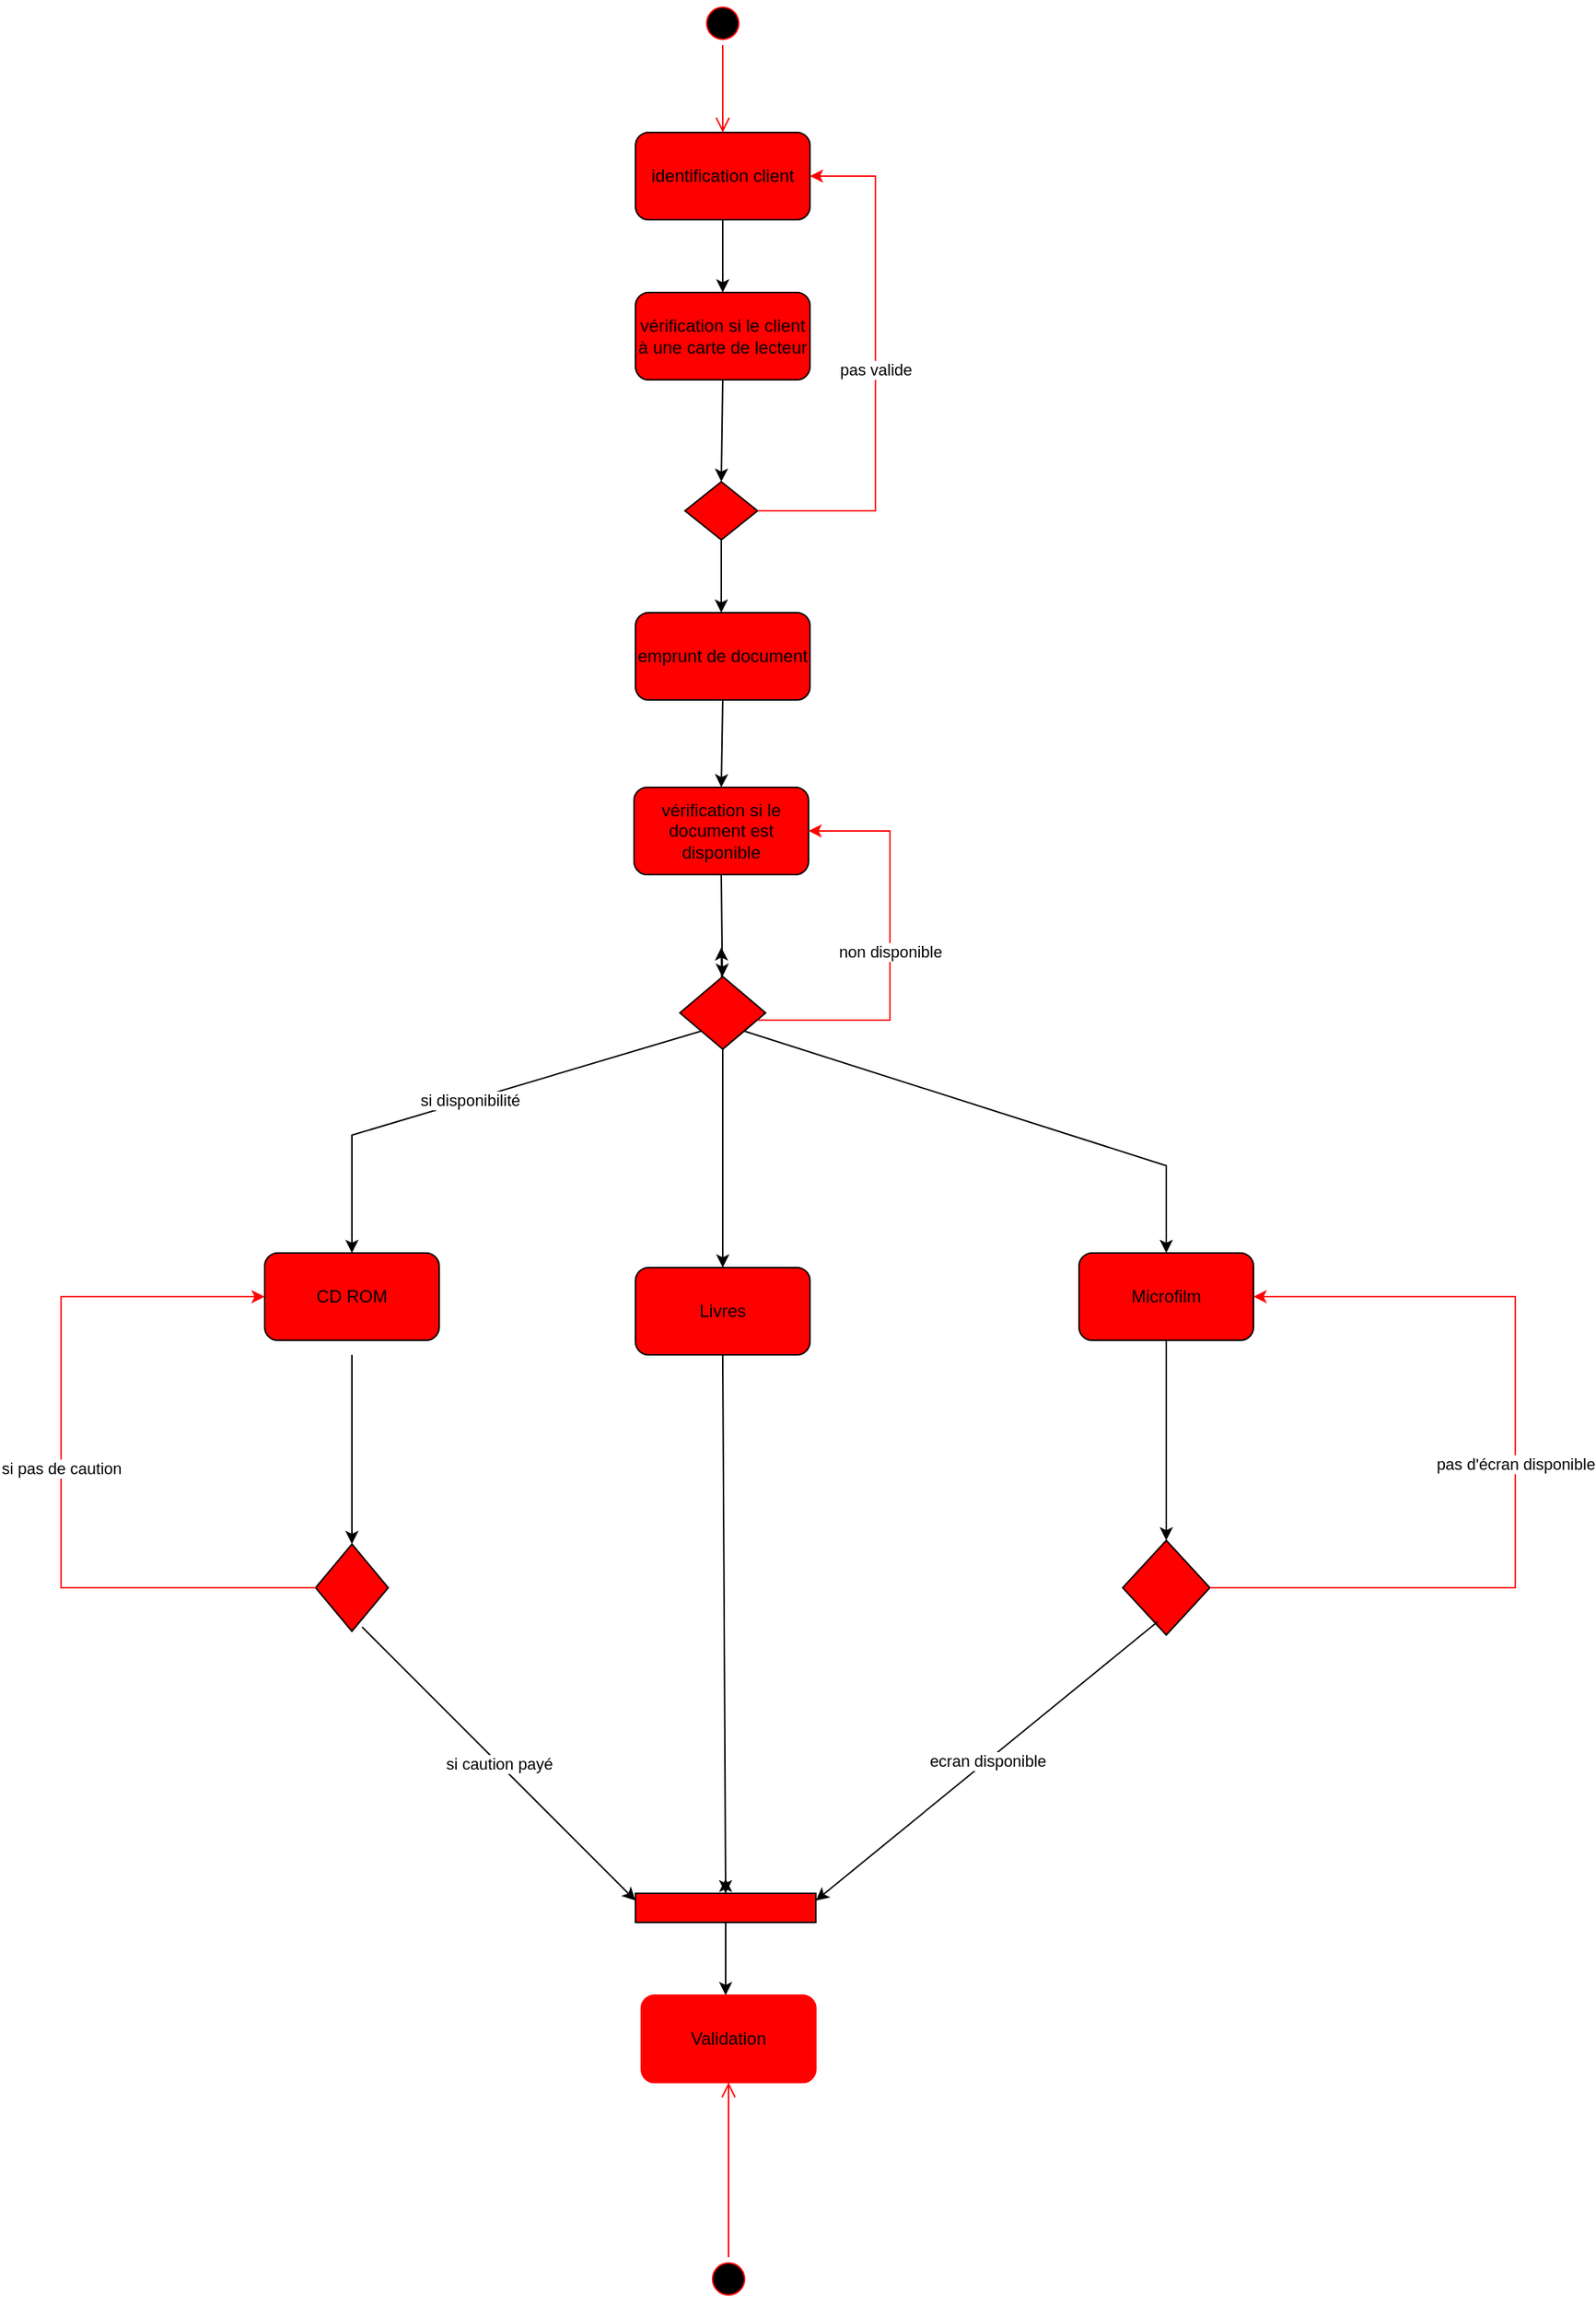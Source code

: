 <mxfile version="21.2.1" type="device">
  <diagram name="Page-1" id="sIFnc93F_6XYgqsYrBrt">
    <mxGraphModel dx="2427" dy="843" grid="1" gridSize="10" guides="1" tooltips="1" connect="1" arrows="1" fold="1" page="1" pageScale="1" pageWidth="827" pageHeight="1169" math="0" shadow="0">
      <root>
        <mxCell id="0" />
        <mxCell id="1" parent="0" />
        <mxCell id="KMdQ61o96O0NSZiR8tAn-4" value="" style="ellipse;html=1;shape=startState;fillColor=#000000;strokeColor=#ff0000;" parent="1" vertex="1">
          <mxGeometry x="400" y="390" width="30" height="30" as="geometry" />
        </mxCell>
        <mxCell id="KMdQ61o96O0NSZiR8tAn-5" value="" style="edgeStyle=orthogonalEdgeStyle;html=1;verticalAlign=bottom;endArrow=open;endSize=8;strokeColor=#ff0000;rounded=0;fillColor=#FF0000;" parent="1" source="KMdQ61o96O0NSZiR8tAn-4" edge="1">
          <mxGeometry relative="1" as="geometry">
            <mxPoint x="415" y="480" as="targetPoint" />
            <Array as="points">
              <mxPoint x="410" y="410" />
              <mxPoint x="410" y="410" />
            </Array>
          </mxGeometry>
        </mxCell>
        <mxCell id="7n05vyCA2-Po9lPvBjHT-1" value="identification client" style="rounded=1;whiteSpace=wrap;html=1;fillColor=#FF0000;" vertex="1" parent="1">
          <mxGeometry x="355" y="480" width="120" height="60" as="geometry" />
        </mxCell>
        <mxCell id="7n05vyCA2-Po9lPvBjHT-2" value="" style="endArrow=classic;html=1;rounded=0;exitX=0.5;exitY=1;exitDx=0;exitDy=0;fillColor=#FF0000;" edge="1" parent="1" source="7n05vyCA2-Po9lPvBjHT-1">
          <mxGeometry width="50" height="50" relative="1" as="geometry">
            <mxPoint x="390" y="580" as="sourcePoint" />
            <mxPoint x="415" y="590" as="targetPoint" />
          </mxGeometry>
        </mxCell>
        <mxCell id="7n05vyCA2-Po9lPvBjHT-3" value="vérification si le client à une carte de lecteur" style="rounded=1;whiteSpace=wrap;html=1;fillColor=#FF0000;" vertex="1" parent="1">
          <mxGeometry x="355" y="590" width="120" height="60" as="geometry" />
        </mxCell>
        <mxCell id="7n05vyCA2-Po9lPvBjHT-4" value="" style="endArrow=classic;html=1;rounded=0;exitX=0.5;exitY=1;exitDx=0;exitDy=0;entryX=0.5;entryY=0;entryDx=0;entryDy=0;fillColor=#FF0000;" edge="1" parent="1" source="7n05vyCA2-Po9lPvBjHT-3" target="7n05vyCA2-Po9lPvBjHT-5">
          <mxGeometry width="50" height="50" relative="1" as="geometry">
            <mxPoint x="414" y="690" as="sourcePoint" />
            <mxPoint x="414" y="720" as="targetPoint" />
          </mxGeometry>
        </mxCell>
        <mxCell id="7n05vyCA2-Po9lPvBjHT-5" value="" style="rhombus;whiteSpace=wrap;html=1;fillColor=#FF0000;" vertex="1" parent="1">
          <mxGeometry x="389" y="720" width="50" height="40" as="geometry" />
        </mxCell>
        <mxCell id="7n05vyCA2-Po9lPvBjHT-6" value="pas valide" style="endArrow=classic;html=1;rounded=0;entryX=1;entryY=0.5;entryDx=0;entryDy=0;fillColor=#FF0000;strokeColor=#FF0000;" edge="1" parent="1" target="7n05vyCA2-Po9lPvBjHT-1">
          <mxGeometry width="50" height="50" relative="1" as="geometry">
            <mxPoint x="439" y="740" as="sourcePoint" />
            <mxPoint x="510" y="510" as="targetPoint" />
            <Array as="points">
              <mxPoint x="520" y="740" />
              <mxPoint x="520" y="530" />
              <mxPoint x="520" y="510" />
            </Array>
          </mxGeometry>
        </mxCell>
        <mxCell id="7n05vyCA2-Po9lPvBjHT-7" value="" style="endArrow=classic;html=1;rounded=0;exitX=0.5;exitY=1;exitDx=0;exitDy=0;fillColor=#FF0000;" edge="1" parent="1" source="7n05vyCA2-Po9lPvBjHT-5">
          <mxGeometry width="50" height="50" relative="1" as="geometry">
            <mxPoint x="414" y="840" as="sourcePoint" />
            <mxPoint x="414" y="810" as="targetPoint" />
          </mxGeometry>
        </mxCell>
        <mxCell id="7n05vyCA2-Po9lPvBjHT-8" value="emprunt de document" style="rounded=1;whiteSpace=wrap;html=1;fillColor=#FF0000;" vertex="1" parent="1">
          <mxGeometry x="355" y="810" width="120" height="60" as="geometry" />
        </mxCell>
        <mxCell id="7n05vyCA2-Po9lPvBjHT-9" value="" style="endArrow=classic;html=1;rounded=0;exitX=0.5;exitY=1;exitDx=0;exitDy=0;entryX=0.5;entryY=0;entryDx=0;entryDy=0;fillColor=#FF0000;" edge="1" parent="1" source="7n05vyCA2-Po9lPvBjHT-8" target="7n05vyCA2-Po9lPvBjHT-10">
          <mxGeometry width="50" height="50" relative="1" as="geometry">
            <mxPoint x="400" y="940" as="sourcePoint" />
            <mxPoint x="415" y="910" as="targetPoint" />
          </mxGeometry>
        </mxCell>
        <mxCell id="7n05vyCA2-Po9lPvBjHT-10" value="vérification si le document est disponible" style="rounded=1;whiteSpace=wrap;html=1;fillColor=#FF0000;" vertex="1" parent="1">
          <mxGeometry x="354" y="930" width="120" height="60" as="geometry" />
        </mxCell>
        <mxCell id="7n05vyCA2-Po9lPvBjHT-11" value="" style="endArrow=classic;html=1;rounded=0;exitX=0.5;exitY=1;exitDx=0;exitDy=0;fillColor=#FF0000;" edge="1" parent="1" source="7n05vyCA2-Po9lPvBjHT-12">
          <mxGeometry width="50" height="50" relative="1" as="geometry">
            <mxPoint x="410" y="1080" as="sourcePoint" />
            <mxPoint x="414" y="1040" as="targetPoint" />
          </mxGeometry>
        </mxCell>
        <mxCell id="7n05vyCA2-Po9lPvBjHT-13" value="" style="endArrow=classic;html=1;rounded=0;exitX=0.5;exitY=1;exitDx=0;exitDy=0;fillColor=#FF0000;" edge="1" parent="1" source="7n05vyCA2-Po9lPvBjHT-10" target="7n05vyCA2-Po9lPvBjHT-12">
          <mxGeometry width="50" height="50" relative="1" as="geometry">
            <mxPoint x="414" y="990" as="sourcePoint" />
            <mxPoint x="414" y="1040" as="targetPoint" />
          </mxGeometry>
        </mxCell>
        <mxCell id="7n05vyCA2-Po9lPvBjHT-12" value="" style="rhombus;whiteSpace=wrap;html=1;fillColor=#FF0000;" vertex="1" parent="1">
          <mxGeometry x="385.5" y="1060" width="59" height="50" as="geometry" />
        </mxCell>
        <mxCell id="7n05vyCA2-Po9lPvBjHT-14" value="non disponible" style="endArrow=classic;html=1;rounded=0;entryX=1;entryY=0.5;entryDx=0;entryDy=0;fillColor=#FF0000;strokeColor=#FF0000;" edge="1" parent="1" target="7n05vyCA2-Po9lPvBjHT-10">
          <mxGeometry width="50" height="50" relative="1" as="geometry">
            <mxPoint x="439" y="1090" as="sourcePoint" />
            <mxPoint x="530" y="960" as="targetPoint" />
            <Array as="points">
              <mxPoint x="530" y="1090" />
              <mxPoint x="530" y="960" />
            </Array>
          </mxGeometry>
        </mxCell>
        <mxCell id="7n05vyCA2-Po9lPvBjHT-15" value="" style="endArrow=classic;html=1;rounded=0;exitX=0.5;exitY=1;exitDx=0;exitDy=0;entryX=0.5;entryY=0;entryDx=0;entryDy=0;fillColor=#FF0000;" edge="1" parent="1" source="7n05vyCA2-Po9lPvBjHT-12" target="7n05vyCA2-Po9lPvBjHT-16">
          <mxGeometry width="50" height="50" relative="1" as="geometry">
            <mxPoint x="404.5" y="1160" as="sourcePoint" />
            <mxPoint x="415" y="1190" as="targetPoint" />
          </mxGeometry>
        </mxCell>
        <mxCell id="7n05vyCA2-Po9lPvBjHT-16" value="Livres" style="rounded=1;whiteSpace=wrap;html=1;fillColor=#FF0000;" vertex="1" parent="1">
          <mxGeometry x="355" y="1260" width="120" height="60" as="geometry" />
        </mxCell>
        <mxCell id="7n05vyCA2-Po9lPvBjHT-17" value="Microfilm" style="rounded=1;whiteSpace=wrap;html=1;fillColor=#FF0000;" vertex="1" parent="1">
          <mxGeometry x="660" y="1250" width="120" height="60" as="geometry" />
        </mxCell>
        <mxCell id="7n05vyCA2-Po9lPvBjHT-18" value="CD ROM" style="rounded=1;whiteSpace=wrap;html=1;fillColor=#FF0000;" vertex="1" parent="1">
          <mxGeometry x="100" y="1250" width="120" height="60" as="geometry" />
        </mxCell>
        <mxCell id="7n05vyCA2-Po9lPvBjHT-19" value="" style="endArrow=classic;html=1;rounded=0;exitX=1;exitY=1;exitDx=0;exitDy=0;entryX=0.5;entryY=0;entryDx=0;entryDy=0;" edge="1" parent="1" source="7n05vyCA2-Po9lPvBjHT-12" target="7n05vyCA2-Po9lPvBjHT-17">
          <mxGeometry width="50" height="50" relative="1" as="geometry">
            <mxPoint x="540" y="1210" as="sourcePoint" />
            <mxPoint x="730" y="1260" as="targetPoint" />
            <Array as="points">
              <mxPoint x="720" y="1190" />
            </Array>
          </mxGeometry>
        </mxCell>
        <mxCell id="7n05vyCA2-Po9lPvBjHT-20" value="si disponibilité" style="endArrow=classic;html=1;rounded=0;entryX=0.5;entryY=0;entryDx=0;entryDy=0;exitX=0;exitY=1;exitDx=0;exitDy=0;fillColor=#FF0000;" edge="1" parent="1" source="7n05vyCA2-Po9lPvBjHT-12" target="7n05vyCA2-Po9lPvBjHT-18">
          <mxGeometry width="50" height="50" relative="1" as="geometry">
            <mxPoint x="290" y="1169" as="sourcePoint" />
            <mxPoint x="340" y="1119" as="targetPoint" />
            <Array as="points">
              <mxPoint x="160" y="1169" />
            </Array>
          </mxGeometry>
        </mxCell>
        <mxCell id="7n05vyCA2-Po9lPvBjHT-21" value="" style="rhombus;whiteSpace=wrap;html=1;fillColor=#FF0000;" vertex="1" parent="1">
          <mxGeometry x="690" y="1447.5" width="60" height="65" as="geometry" />
        </mxCell>
        <mxCell id="7n05vyCA2-Po9lPvBjHT-22" value="" style="endArrow=classic;html=1;rounded=0;entryX=0.5;entryY=0;entryDx=0;entryDy=0;exitX=0.5;exitY=1;exitDx=0;exitDy=0;fillColor=#FF0000;" edge="1" parent="1" source="7n05vyCA2-Po9lPvBjHT-17" target="7n05vyCA2-Po9lPvBjHT-21">
          <mxGeometry width="50" height="50" relative="1" as="geometry">
            <mxPoint x="695" y="1410" as="sourcePoint" />
            <mxPoint x="745" y="1360" as="targetPoint" />
          </mxGeometry>
        </mxCell>
        <mxCell id="7n05vyCA2-Po9lPvBjHT-23" value="" style="rhombus;whiteSpace=wrap;html=1;fillColor=#FF0000;" vertex="1" parent="1">
          <mxGeometry x="135" y="1450" width="50" height="60" as="geometry" />
        </mxCell>
        <mxCell id="7n05vyCA2-Po9lPvBjHT-24" value="" style="endArrow=classic;html=1;rounded=0;entryX=0.5;entryY=0;entryDx=0;entryDy=0;fillColor=#FF0000;" edge="1" parent="1" target="7n05vyCA2-Po9lPvBjHT-23">
          <mxGeometry width="50" height="50" relative="1" as="geometry">
            <mxPoint x="160" y="1320" as="sourcePoint" />
            <mxPoint x="210" y="1270" as="targetPoint" />
          </mxGeometry>
        </mxCell>
        <mxCell id="7n05vyCA2-Po9lPvBjHT-38" style="edgeStyle=orthogonalEdgeStyle;rounded=0;orthogonalLoop=1;jettySize=auto;html=1;exitX=0.5;exitY=0;exitDx=0;exitDy=0;" edge="1" parent="1" source="7n05vyCA2-Po9lPvBjHT-27">
          <mxGeometry relative="1" as="geometry">
            <mxPoint x="417" y="1680" as="targetPoint" />
          </mxGeometry>
        </mxCell>
        <mxCell id="7n05vyCA2-Po9lPvBjHT-27" value="" style="rounded=0;whiteSpace=wrap;html=1;fillColor=#FF0000;" vertex="1" parent="1">
          <mxGeometry x="355" y="1690" width="124" height="20" as="geometry" />
        </mxCell>
        <mxCell id="7n05vyCA2-Po9lPvBjHT-28" value="" style="endArrow=classic;html=1;rounded=0;exitX=0.5;exitY=1;exitDx=0;exitDy=0;entryX=0.5;entryY=0;entryDx=0;entryDy=0;fillColor=#FF0000;" edge="1" parent="1" source="7n05vyCA2-Po9lPvBjHT-16" target="7n05vyCA2-Po9lPvBjHT-27">
          <mxGeometry width="50" height="50" relative="1" as="geometry">
            <mxPoint x="390" y="1470" as="sourcePoint" />
            <mxPoint x="440" y="1420" as="targetPoint" />
          </mxGeometry>
        </mxCell>
        <mxCell id="7n05vyCA2-Po9lPvBjHT-29" value="ecran disponible" style="endArrow=classic;html=1;rounded=0;entryX=1;entryY=0.25;entryDx=0;entryDy=0;exitX=0.4;exitY=0.86;exitDx=0;exitDy=0;exitPerimeter=0;" edge="1" parent="1" source="7n05vyCA2-Po9lPvBjHT-21" target="7n05vyCA2-Po9lPvBjHT-27">
          <mxGeometry width="50" height="50" relative="1" as="geometry">
            <mxPoint x="710" y="1490" as="sourcePoint" />
            <mxPoint x="660" y="1570" as="targetPoint" />
          </mxGeometry>
        </mxCell>
        <mxCell id="7n05vyCA2-Po9lPvBjHT-30" value="si caution payé" style="endArrow=classic;html=1;rounded=0;entryX=0;entryY=0.25;entryDx=0;entryDy=0;exitX=0.64;exitY=0.95;exitDx=0;exitDy=0;exitPerimeter=0;fillColor=#FF0000;" edge="1" parent="1" source="7n05vyCA2-Po9lPvBjHT-23" target="7n05vyCA2-Po9lPvBjHT-27">
          <mxGeometry width="50" height="50" relative="1" as="geometry">
            <mxPoint x="260" y="1640" as="sourcePoint" />
            <mxPoint x="310" y="1590" as="targetPoint" />
          </mxGeometry>
        </mxCell>
        <mxCell id="7n05vyCA2-Po9lPvBjHT-32" value="" style="endArrow=classic;html=1;rounded=0;exitX=0.5;exitY=1;exitDx=0;exitDy=0;fillColor=#FF0000;" edge="1" parent="1" source="7n05vyCA2-Po9lPvBjHT-27">
          <mxGeometry width="50" height="50" relative="1" as="geometry">
            <mxPoint x="394.5" y="1770" as="sourcePoint" />
            <mxPoint x="417" y="1760" as="targetPoint" />
          </mxGeometry>
        </mxCell>
        <mxCell id="7n05vyCA2-Po9lPvBjHT-33" value="Validation" style="rounded=1;whiteSpace=wrap;html=1;strokeColor=#FF0000;fillColor=#FF0000;" vertex="1" parent="1">
          <mxGeometry x="359" y="1760" width="120" height="60" as="geometry" />
        </mxCell>
        <mxCell id="7n05vyCA2-Po9lPvBjHT-34" value="pas d&#39;écran disponible" style="endArrow=classic;html=1;rounded=0;exitX=1;exitY=0.5;exitDx=0;exitDy=0;entryX=1;entryY=0.5;entryDx=0;entryDy=0;fillColor=#FF0000;strokeColor=#FF0000;" edge="1" parent="1" source="7n05vyCA2-Po9lPvBjHT-21" target="7n05vyCA2-Po9lPvBjHT-17">
          <mxGeometry width="50" height="50" relative="1" as="geometry">
            <mxPoint x="890" y="1550" as="sourcePoint" />
            <mxPoint x="940" y="1290" as="targetPoint" />
            <Array as="points">
              <mxPoint x="960" y="1480" />
              <mxPoint x="960" y="1280" />
            </Array>
          </mxGeometry>
        </mxCell>
        <mxCell id="7n05vyCA2-Po9lPvBjHT-35" value="si pas de caution" style="endArrow=classic;html=1;rounded=0;exitX=0;exitY=0.5;exitDx=0;exitDy=0;entryX=0;entryY=0.5;entryDx=0;entryDy=0;fillColor=#FF0000;strokeColor=#FF0000;" edge="1" parent="1" source="7n05vyCA2-Po9lPvBjHT-23" target="7n05vyCA2-Po9lPvBjHT-18">
          <mxGeometry width="50" height="50" relative="1" as="geometry">
            <mxPoint x="40" y="1460" as="sourcePoint" />
            <mxPoint x="20" y="1320" as="targetPoint" />
            <Array as="points">
              <mxPoint x="-40" y="1480" />
              <mxPoint x="-40" y="1280" />
            </Array>
          </mxGeometry>
        </mxCell>
        <mxCell id="7n05vyCA2-Po9lPvBjHT-36" value="" style="ellipse;html=1;shape=startState;fillColor=#000000;strokeColor=#ff0000;" vertex="1" parent="1">
          <mxGeometry x="404" y="1940" width="30" height="30" as="geometry" />
        </mxCell>
        <mxCell id="7n05vyCA2-Po9lPvBjHT-37" value="" style="edgeStyle=orthogonalEdgeStyle;html=1;verticalAlign=bottom;endArrow=open;endSize=8;strokeColor=#ff0000;rounded=0;entryX=0.5;entryY=1;entryDx=0;entryDy=0;fillColor=#FF0000;" edge="1" source="7n05vyCA2-Po9lPvBjHT-36" parent="1" target="7n05vyCA2-Po9lPvBjHT-33">
          <mxGeometry relative="1" as="geometry">
            <mxPoint x="417" y="2030" as="targetPoint" />
          </mxGeometry>
        </mxCell>
      </root>
    </mxGraphModel>
  </diagram>
</mxfile>
